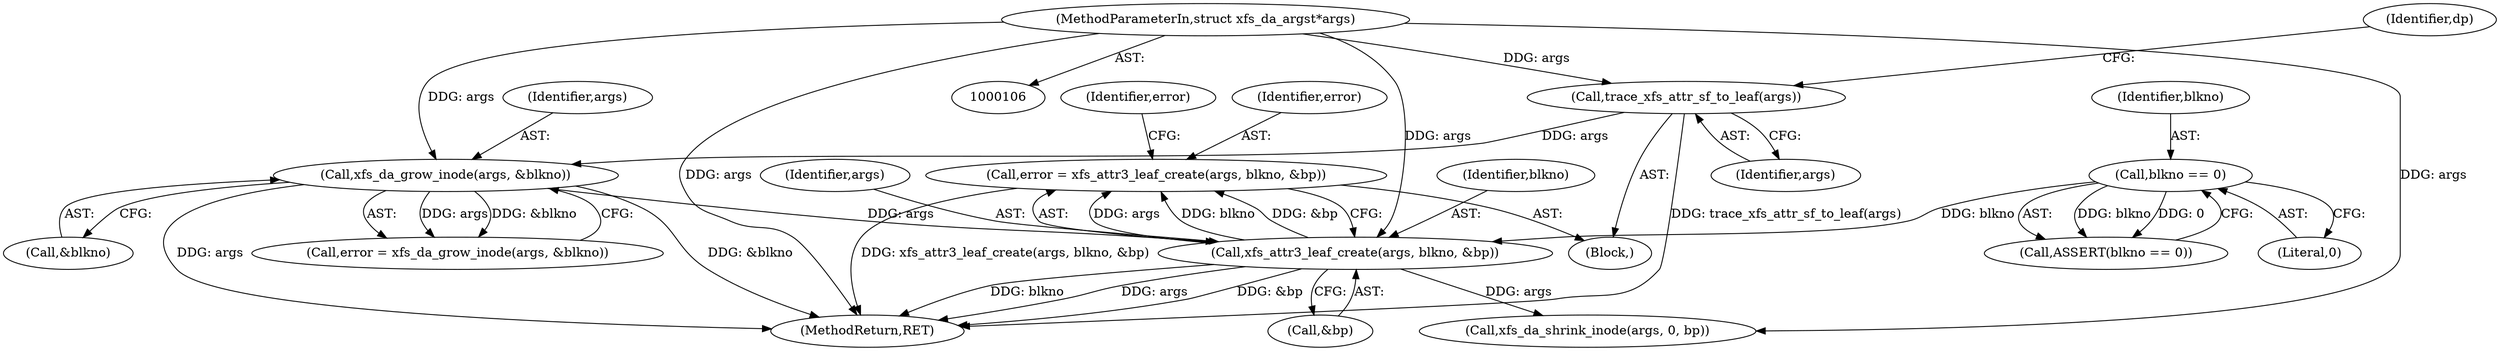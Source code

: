 digraph "0_linux_bb3d48dcf86a97dc25fe9fc2c11938e19cb4399a@API" {
"1000215" [label="(Call,error = xfs_attr3_leaf_create(args, blkno, &bp))"];
"1000217" [label="(Call,xfs_attr3_leaf_create(args, blkno, &bp))"];
"1000185" [label="(Call,xfs_da_grow_inode(args, &blkno))"];
"1000121" [label="(Call,trace_xfs_attr_sf_to_leaf(args))"];
"1000107" [label="(MethodParameterIn,struct xfs_da_args\t*args)"];
"1000212" [label="(Call,blkno == 0)"];
"1000109" [label="(Block,)"];
"1000122" [label="(Identifier,args)"];
"1000186" [label="(Identifier,args)"];
"1000217" [label="(Call,xfs_attr3_leaf_create(args, blkno, &bp))"];
"1000216" [label="(Identifier,error)"];
"1000121" [label="(Call,trace_xfs_attr_sf_to_leaf(args))"];
"1000183" [label="(Call,error = xfs_da_grow_inode(args, &blkno))"];
"1000213" [label="(Identifier,blkno)"];
"1000215" [label="(Call,error = xfs_attr3_leaf_create(args, blkno, &bp))"];
"1000107" [label="(MethodParameterIn,struct xfs_da_args\t*args)"];
"1000185" [label="(Call,xfs_da_grow_inode(args, &blkno))"];
"1000212" [label="(Call,blkno == 0)"];
"1000223" [label="(Identifier,error)"];
"1000220" [label="(Call,&bp)"];
"1000423" [label="(MethodReturn,RET)"];
"1000187" [label="(Call,&blkno)"];
"1000124" [label="(Identifier,dp)"];
"1000219" [label="(Identifier,blkno)"];
"1000218" [label="(Identifier,args)"];
"1000211" [label="(Call,ASSERT(blkno == 0))"];
"1000214" [label="(Literal,0)"];
"1000227" [label="(Call,xfs_da_shrink_inode(args, 0, bp))"];
"1000215" -> "1000109"  [label="AST: "];
"1000215" -> "1000217"  [label="CFG: "];
"1000216" -> "1000215"  [label="AST: "];
"1000217" -> "1000215"  [label="AST: "];
"1000223" -> "1000215"  [label="CFG: "];
"1000215" -> "1000423"  [label="DDG: xfs_attr3_leaf_create(args, blkno, &bp)"];
"1000217" -> "1000215"  [label="DDG: args"];
"1000217" -> "1000215"  [label="DDG: blkno"];
"1000217" -> "1000215"  [label="DDG: &bp"];
"1000217" -> "1000220"  [label="CFG: "];
"1000218" -> "1000217"  [label="AST: "];
"1000219" -> "1000217"  [label="AST: "];
"1000220" -> "1000217"  [label="AST: "];
"1000217" -> "1000423"  [label="DDG: blkno"];
"1000217" -> "1000423"  [label="DDG: args"];
"1000217" -> "1000423"  [label="DDG: &bp"];
"1000185" -> "1000217"  [label="DDG: args"];
"1000107" -> "1000217"  [label="DDG: args"];
"1000212" -> "1000217"  [label="DDG: blkno"];
"1000217" -> "1000227"  [label="DDG: args"];
"1000185" -> "1000183"  [label="AST: "];
"1000185" -> "1000187"  [label="CFG: "];
"1000186" -> "1000185"  [label="AST: "];
"1000187" -> "1000185"  [label="AST: "];
"1000183" -> "1000185"  [label="CFG: "];
"1000185" -> "1000423"  [label="DDG: args"];
"1000185" -> "1000423"  [label="DDG: &blkno"];
"1000185" -> "1000183"  [label="DDG: args"];
"1000185" -> "1000183"  [label="DDG: &blkno"];
"1000121" -> "1000185"  [label="DDG: args"];
"1000107" -> "1000185"  [label="DDG: args"];
"1000121" -> "1000109"  [label="AST: "];
"1000121" -> "1000122"  [label="CFG: "];
"1000122" -> "1000121"  [label="AST: "];
"1000124" -> "1000121"  [label="CFG: "];
"1000121" -> "1000423"  [label="DDG: trace_xfs_attr_sf_to_leaf(args)"];
"1000107" -> "1000121"  [label="DDG: args"];
"1000107" -> "1000106"  [label="AST: "];
"1000107" -> "1000423"  [label="DDG: args"];
"1000107" -> "1000227"  [label="DDG: args"];
"1000212" -> "1000211"  [label="AST: "];
"1000212" -> "1000214"  [label="CFG: "];
"1000213" -> "1000212"  [label="AST: "];
"1000214" -> "1000212"  [label="AST: "];
"1000211" -> "1000212"  [label="CFG: "];
"1000212" -> "1000211"  [label="DDG: blkno"];
"1000212" -> "1000211"  [label="DDG: 0"];
}
